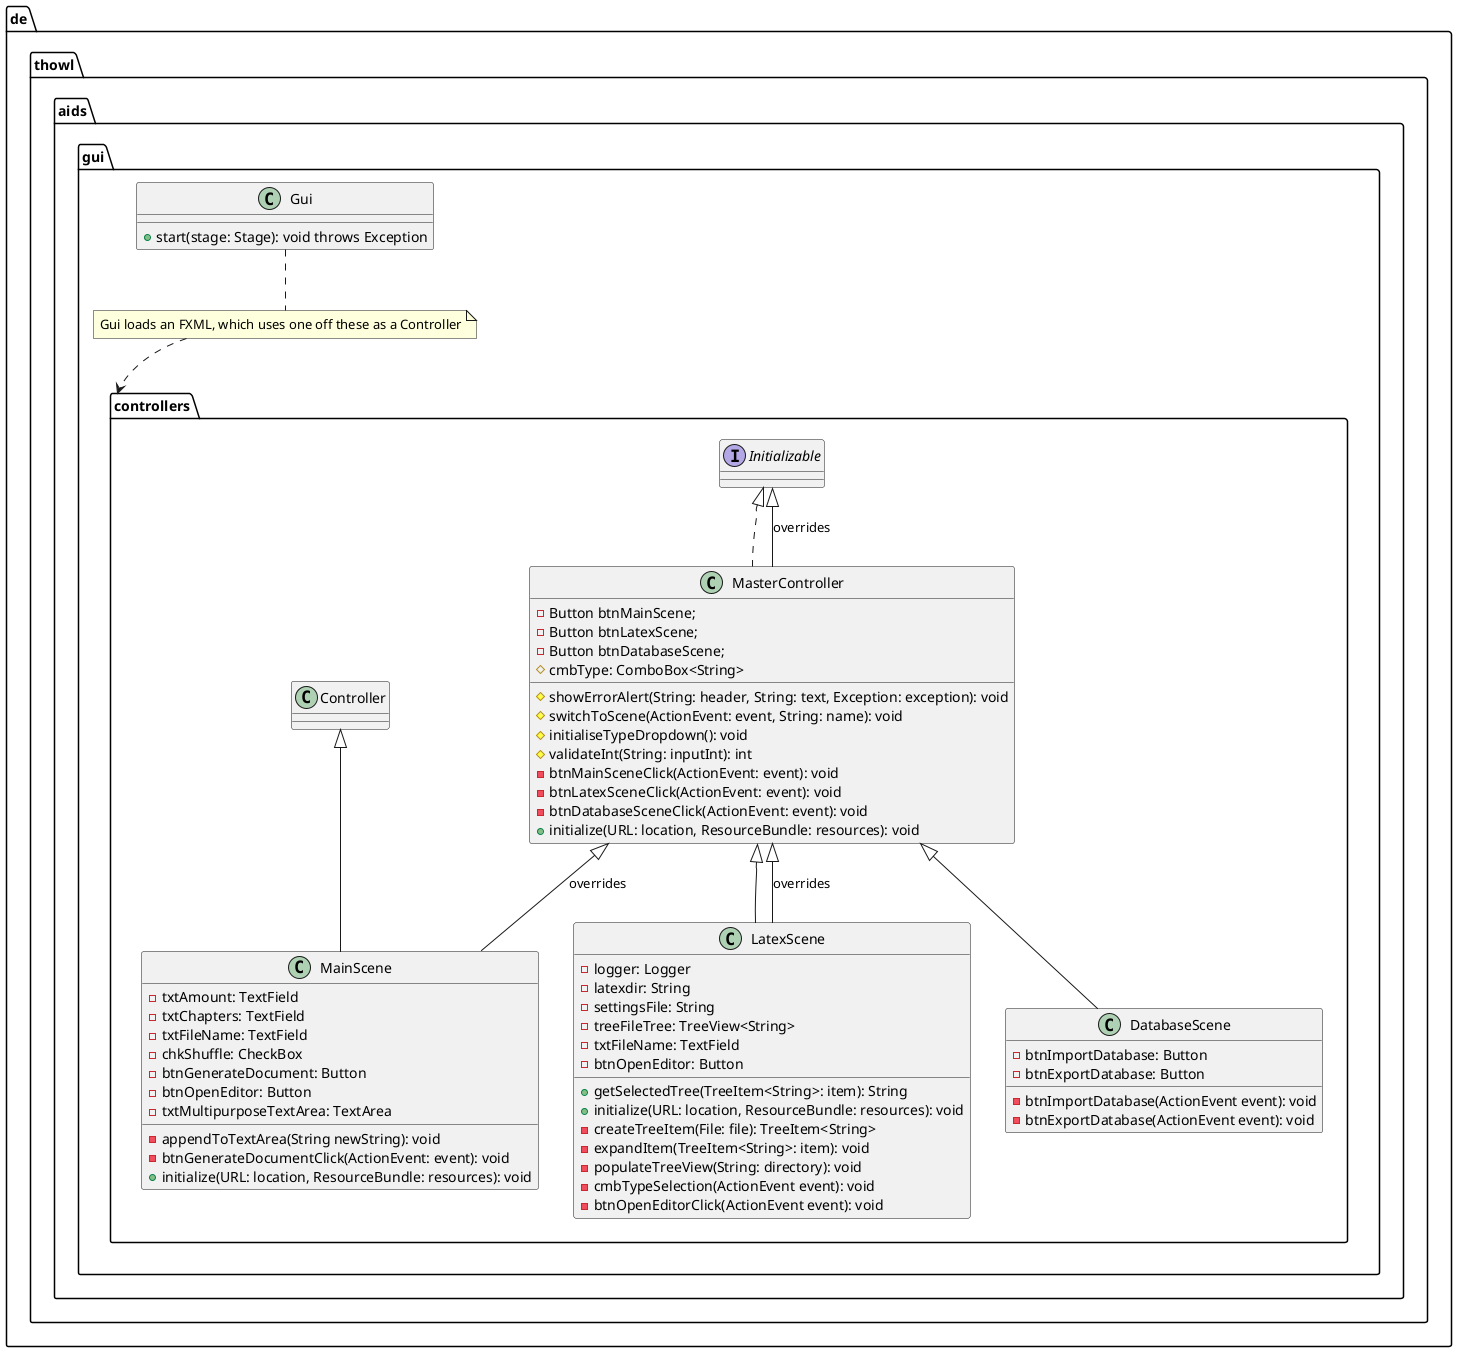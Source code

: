 @startuml de.thowl.aids.gui
package de.thowl.aids.gui {
	class Gui {
		+ start(stage: Stage): void throws Exception
	}

	note "Gui loads an FXML, which uses one off these as a Controller" as N1
	Gui .. N1
	N1 ..> de.thowl.aids.gui.controllers

        package de.thowl.aids.gui.controllers {
	        class MasterController implements Initializable{
		        - Button btnMainScene;
		        - Button btnLatexScene;
		        - Button btnDatabaseScene;
		        # cmbType: ComboBox<String>
		        # showErrorAlert(String: header, String: text, Exception: exception): void
		        # switchToScene(ActionEvent: event, String: name): void
		        # initialiseTypeDropdown(): void
		        # validateInt(String: inputInt): int
		        - btnMainSceneClick(ActionEvent: event): void
		        - btnLatexSceneClick(ActionEvent: event): void
		        - btnDatabaseSceneClick(ActionEvent: event): void
		        + initialize(URL: location, ResourceBundle: resources): void
	        }

	        class MainScene extends Controller {
		        - txtAmount: TextField
		        - txtChapters: TextField
		        - txtFileName: TextField
		        - chkShuffle: CheckBox
		        - btnGenerateDocument: Button
		        - btnOpenEditor: Button
		        - txtMultipurposeTextArea: TextArea
		        - appendToTextArea(String newString): void
		        - btnGenerateDocumentClick(ActionEvent: event): void
		        + initialize(URL: location, ResourceBundle: resources): void
	        }

	        class LatexScene extends MasterController {
		        - logger: Logger
		        - latexdir: String
		        - settingsFile: String
		        - treeFileTree: TreeView<String>
		        - txtFileName: TextField
		        - btnOpenEditor: Button
		        + getSelectedTree(TreeItem<String>: item): String
		        + initialize(URL: location, ResourceBundle: resources): void
		        - createTreeItem(File: file): TreeItem<String>
		        - expandItem(TreeItem<String>: item): void
		        - populateTreeView(String: directory): void
		        - cmbTypeSelection(ActionEvent event): void
		        - btnOpenEditorClick(ActionEvent event): void
	        }

                class DatabaseScene extends MasterController {
		        - btnImportDatabase: Button
		        - btnExportDatabase: Button
		        - btnImportDatabase(ActionEvent event): void
		        - btnExportDatabase(ActionEvent event): void
	        }

	        Initializable <|-- MasterController : overrides
	        MasterController <|-- MainScene : overrides
	        MasterController <|-- LatexScene : overrides
        }
}
@enduml
